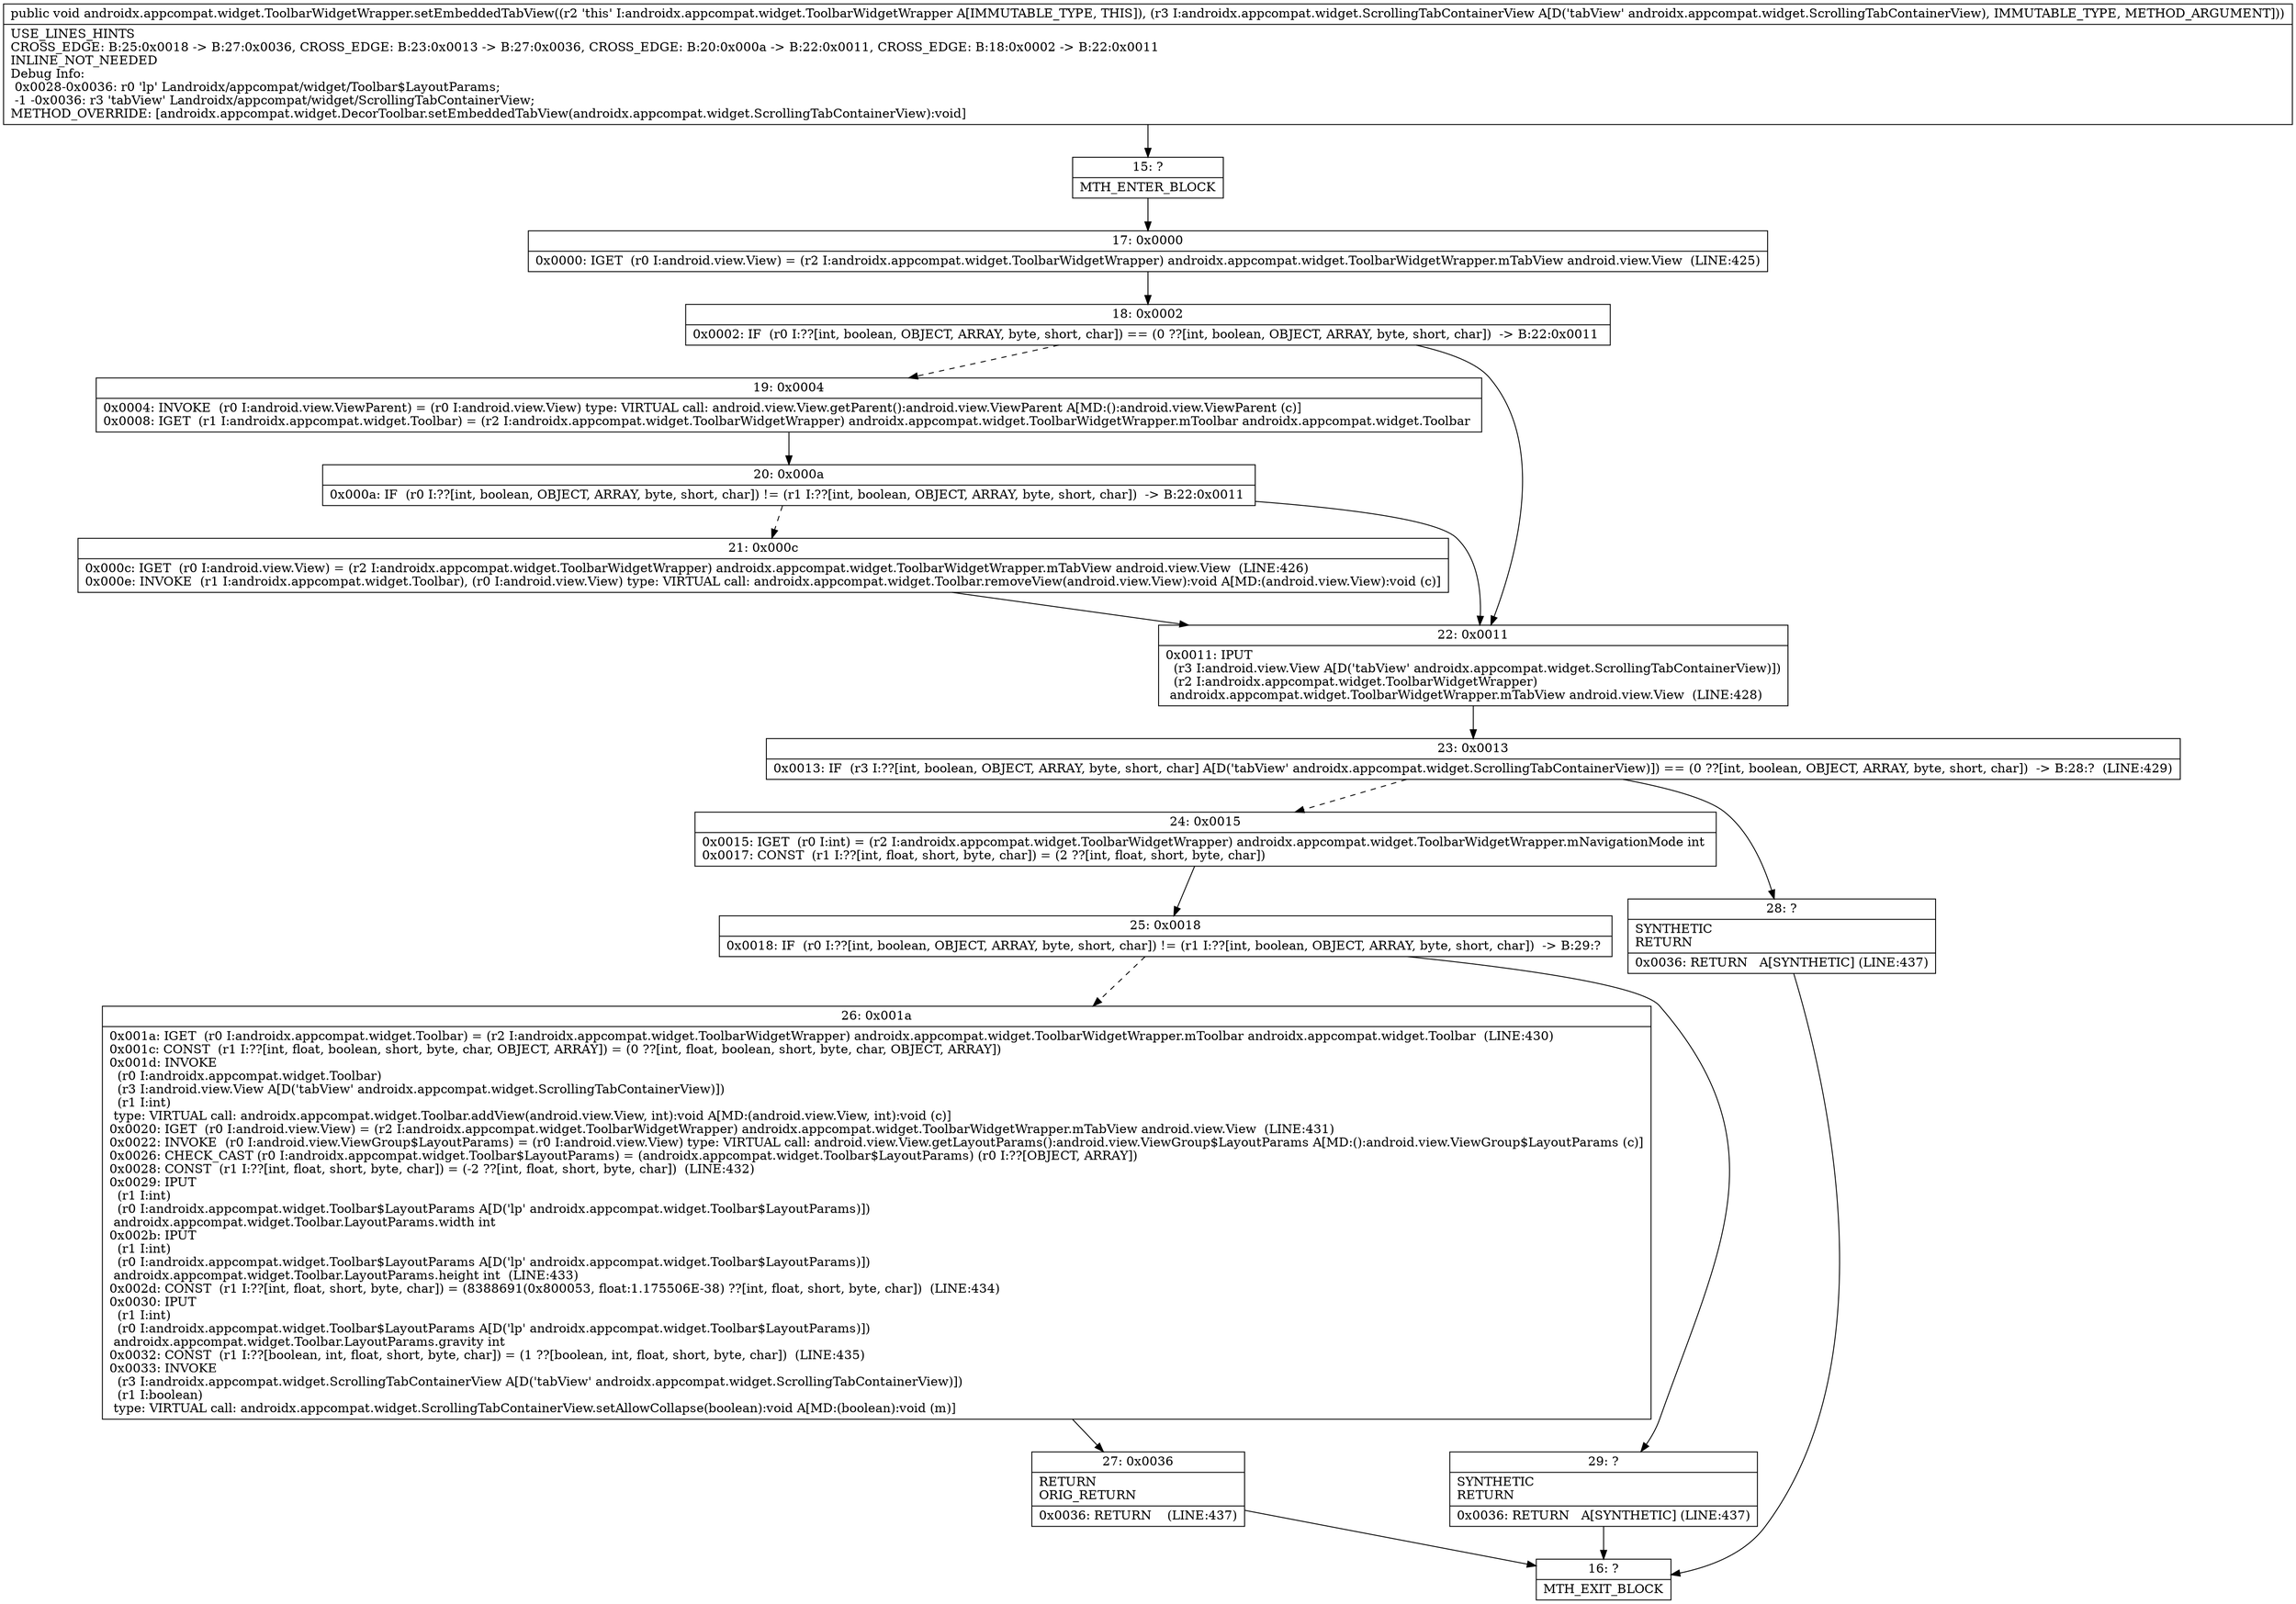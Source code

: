digraph "CFG forandroidx.appcompat.widget.ToolbarWidgetWrapper.setEmbeddedTabView(Landroidx\/appcompat\/widget\/ScrollingTabContainerView;)V" {
Node_15 [shape=record,label="{15\:\ ?|MTH_ENTER_BLOCK\l}"];
Node_17 [shape=record,label="{17\:\ 0x0000|0x0000: IGET  (r0 I:android.view.View) = (r2 I:androidx.appcompat.widget.ToolbarWidgetWrapper) androidx.appcompat.widget.ToolbarWidgetWrapper.mTabView android.view.View  (LINE:425)\l}"];
Node_18 [shape=record,label="{18\:\ 0x0002|0x0002: IF  (r0 I:??[int, boolean, OBJECT, ARRAY, byte, short, char]) == (0 ??[int, boolean, OBJECT, ARRAY, byte, short, char])  \-\> B:22:0x0011 \l}"];
Node_19 [shape=record,label="{19\:\ 0x0004|0x0004: INVOKE  (r0 I:android.view.ViewParent) = (r0 I:android.view.View) type: VIRTUAL call: android.view.View.getParent():android.view.ViewParent A[MD:():android.view.ViewParent (c)]\l0x0008: IGET  (r1 I:androidx.appcompat.widget.Toolbar) = (r2 I:androidx.appcompat.widget.ToolbarWidgetWrapper) androidx.appcompat.widget.ToolbarWidgetWrapper.mToolbar androidx.appcompat.widget.Toolbar \l}"];
Node_20 [shape=record,label="{20\:\ 0x000a|0x000a: IF  (r0 I:??[int, boolean, OBJECT, ARRAY, byte, short, char]) != (r1 I:??[int, boolean, OBJECT, ARRAY, byte, short, char])  \-\> B:22:0x0011 \l}"];
Node_21 [shape=record,label="{21\:\ 0x000c|0x000c: IGET  (r0 I:android.view.View) = (r2 I:androidx.appcompat.widget.ToolbarWidgetWrapper) androidx.appcompat.widget.ToolbarWidgetWrapper.mTabView android.view.View  (LINE:426)\l0x000e: INVOKE  (r1 I:androidx.appcompat.widget.Toolbar), (r0 I:android.view.View) type: VIRTUAL call: androidx.appcompat.widget.Toolbar.removeView(android.view.View):void A[MD:(android.view.View):void (c)]\l}"];
Node_22 [shape=record,label="{22\:\ 0x0011|0x0011: IPUT  \l  (r3 I:android.view.View A[D('tabView' androidx.appcompat.widget.ScrollingTabContainerView)])\l  (r2 I:androidx.appcompat.widget.ToolbarWidgetWrapper)\l androidx.appcompat.widget.ToolbarWidgetWrapper.mTabView android.view.View  (LINE:428)\l}"];
Node_23 [shape=record,label="{23\:\ 0x0013|0x0013: IF  (r3 I:??[int, boolean, OBJECT, ARRAY, byte, short, char] A[D('tabView' androidx.appcompat.widget.ScrollingTabContainerView)]) == (0 ??[int, boolean, OBJECT, ARRAY, byte, short, char])  \-\> B:28:?  (LINE:429)\l}"];
Node_24 [shape=record,label="{24\:\ 0x0015|0x0015: IGET  (r0 I:int) = (r2 I:androidx.appcompat.widget.ToolbarWidgetWrapper) androidx.appcompat.widget.ToolbarWidgetWrapper.mNavigationMode int \l0x0017: CONST  (r1 I:??[int, float, short, byte, char]) = (2 ??[int, float, short, byte, char]) \l}"];
Node_25 [shape=record,label="{25\:\ 0x0018|0x0018: IF  (r0 I:??[int, boolean, OBJECT, ARRAY, byte, short, char]) != (r1 I:??[int, boolean, OBJECT, ARRAY, byte, short, char])  \-\> B:29:? \l}"];
Node_26 [shape=record,label="{26\:\ 0x001a|0x001a: IGET  (r0 I:androidx.appcompat.widget.Toolbar) = (r2 I:androidx.appcompat.widget.ToolbarWidgetWrapper) androidx.appcompat.widget.ToolbarWidgetWrapper.mToolbar androidx.appcompat.widget.Toolbar  (LINE:430)\l0x001c: CONST  (r1 I:??[int, float, boolean, short, byte, char, OBJECT, ARRAY]) = (0 ??[int, float, boolean, short, byte, char, OBJECT, ARRAY]) \l0x001d: INVOKE  \l  (r0 I:androidx.appcompat.widget.Toolbar)\l  (r3 I:android.view.View A[D('tabView' androidx.appcompat.widget.ScrollingTabContainerView)])\l  (r1 I:int)\l type: VIRTUAL call: androidx.appcompat.widget.Toolbar.addView(android.view.View, int):void A[MD:(android.view.View, int):void (c)]\l0x0020: IGET  (r0 I:android.view.View) = (r2 I:androidx.appcompat.widget.ToolbarWidgetWrapper) androidx.appcompat.widget.ToolbarWidgetWrapper.mTabView android.view.View  (LINE:431)\l0x0022: INVOKE  (r0 I:android.view.ViewGroup$LayoutParams) = (r0 I:android.view.View) type: VIRTUAL call: android.view.View.getLayoutParams():android.view.ViewGroup$LayoutParams A[MD:():android.view.ViewGroup$LayoutParams (c)]\l0x0026: CHECK_CAST (r0 I:androidx.appcompat.widget.Toolbar$LayoutParams) = (androidx.appcompat.widget.Toolbar$LayoutParams) (r0 I:??[OBJECT, ARRAY]) \l0x0028: CONST  (r1 I:??[int, float, short, byte, char]) = (\-2 ??[int, float, short, byte, char])  (LINE:432)\l0x0029: IPUT  \l  (r1 I:int)\l  (r0 I:androidx.appcompat.widget.Toolbar$LayoutParams A[D('lp' androidx.appcompat.widget.Toolbar$LayoutParams)])\l androidx.appcompat.widget.Toolbar.LayoutParams.width int \l0x002b: IPUT  \l  (r1 I:int)\l  (r0 I:androidx.appcompat.widget.Toolbar$LayoutParams A[D('lp' androidx.appcompat.widget.Toolbar$LayoutParams)])\l androidx.appcompat.widget.Toolbar.LayoutParams.height int  (LINE:433)\l0x002d: CONST  (r1 I:??[int, float, short, byte, char]) = (8388691(0x800053, float:1.175506E\-38) ??[int, float, short, byte, char])  (LINE:434)\l0x0030: IPUT  \l  (r1 I:int)\l  (r0 I:androidx.appcompat.widget.Toolbar$LayoutParams A[D('lp' androidx.appcompat.widget.Toolbar$LayoutParams)])\l androidx.appcompat.widget.Toolbar.LayoutParams.gravity int \l0x0032: CONST  (r1 I:??[boolean, int, float, short, byte, char]) = (1 ??[boolean, int, float, short, byte, char])  (LINE:435)\l0x0033: INVOKE  \l  (r3 I:androidx.appcompat.widget.ScrollingTabContainerView A[D('tabView' androidx.appcompat.widget.ScrollingTabContainerView)])\l  (r1 I:boolean)\l type: VIRTUAL call: androidx.appcompat.widget.ScrollingTabContainerView.setAllowCollapse(boolean):void A[MD:(boolean):void (m)]\l}"];
Node_27 [shape=record,label="{27\:\ 0x0036|RETURN\lORIG_RETURN\l|0x0036: RETURN    (LINE:437)\l}"];
Node_16 [shape=record,label="{16\:\ ?|MTH_EXIT_BLOCK\l}"];
Node_29 [shape=record,label="{29\:\ ?|SYNTHETIC\lRETURN\l|0x0036: RETURN   A[SYNTHETIC] (LINE:437)\l}"];
Node_28 [shape=record,label="{28\:\ ?|SYNTHETIC\lRETURN\l|0x0036: RETURN   A[SYNTHETIC] (LINE:437)\l}"];
MethodNode[shape=record,label="{public void androidx.appcompat.widget.ToolbarWidgetWrapper.setEmbeddedTabView((r2 'this' I:androidx.appcompat.widget.ToolbarWidgetWrapper A[IMMUTABLE_TYPE, THIS]), (r3 I:androidx.appcompat.widget.ScrollingTabContainerView A[D('tabView' androidx.appcompat.widget.ScrollingTabContainerView), IMMUTABLE_TYPE, METHOD_ARGUMENT]))  | USE_LINES_HINTS\lCROSS_EDGE: B:25:0x0018 \-\> B:27:0x0036, CROSS_EDGE: B:23:0x0013 \-\> B:27:0x0036, CROSS_EDGE: B:20:0x000a \-\> B:22:0x0011, CROSS_EDGE: B:18:0x0002 \-\> B:22:0x0011\lINLINE_NOT_NEEDED\lDebug Info:\l  0x0028\-0x0036: r0 'lp' Landroidx\/appcompat\/widget\/Toolbar$LayoutParams;\l  \-1 \-0x0036: r3 'tabView' Landroidx\/appcompat\/widget\/ScrollingTabContainerView;\lMETHOD_OVERRIDE: [androidx.appcompat.widget.DecorToolbar.setEmbeddedTabView(androidx.appcompat.widget.ScrollingTabContainerView):void]\l}"];
MethodNode -> Node_15;Node_15 -> Node_17;
Node_17 -> Node_18;
Node_18 -> Node_19[style=dashed];
Node_18 -> Node_22;
Node_19 -> Node_20;
Node_20 -> Node_21[style=dashed];
Node_20 -> Node_22;
Node_21 -> Node_22;
Node_22 -> Node_23;
Node_23 -> Node_24[style=dashed];
Node_23 -> Node_28;
Node_24 -> Node_25;
Node_25 -> Node_26[style=dashed];
Node_25 -> Node_29;
Node_26 -> Node_27;
Node_27 -> Node_16;
Node_29 -> Node_16;
Node_28 -> Node_16;
}

